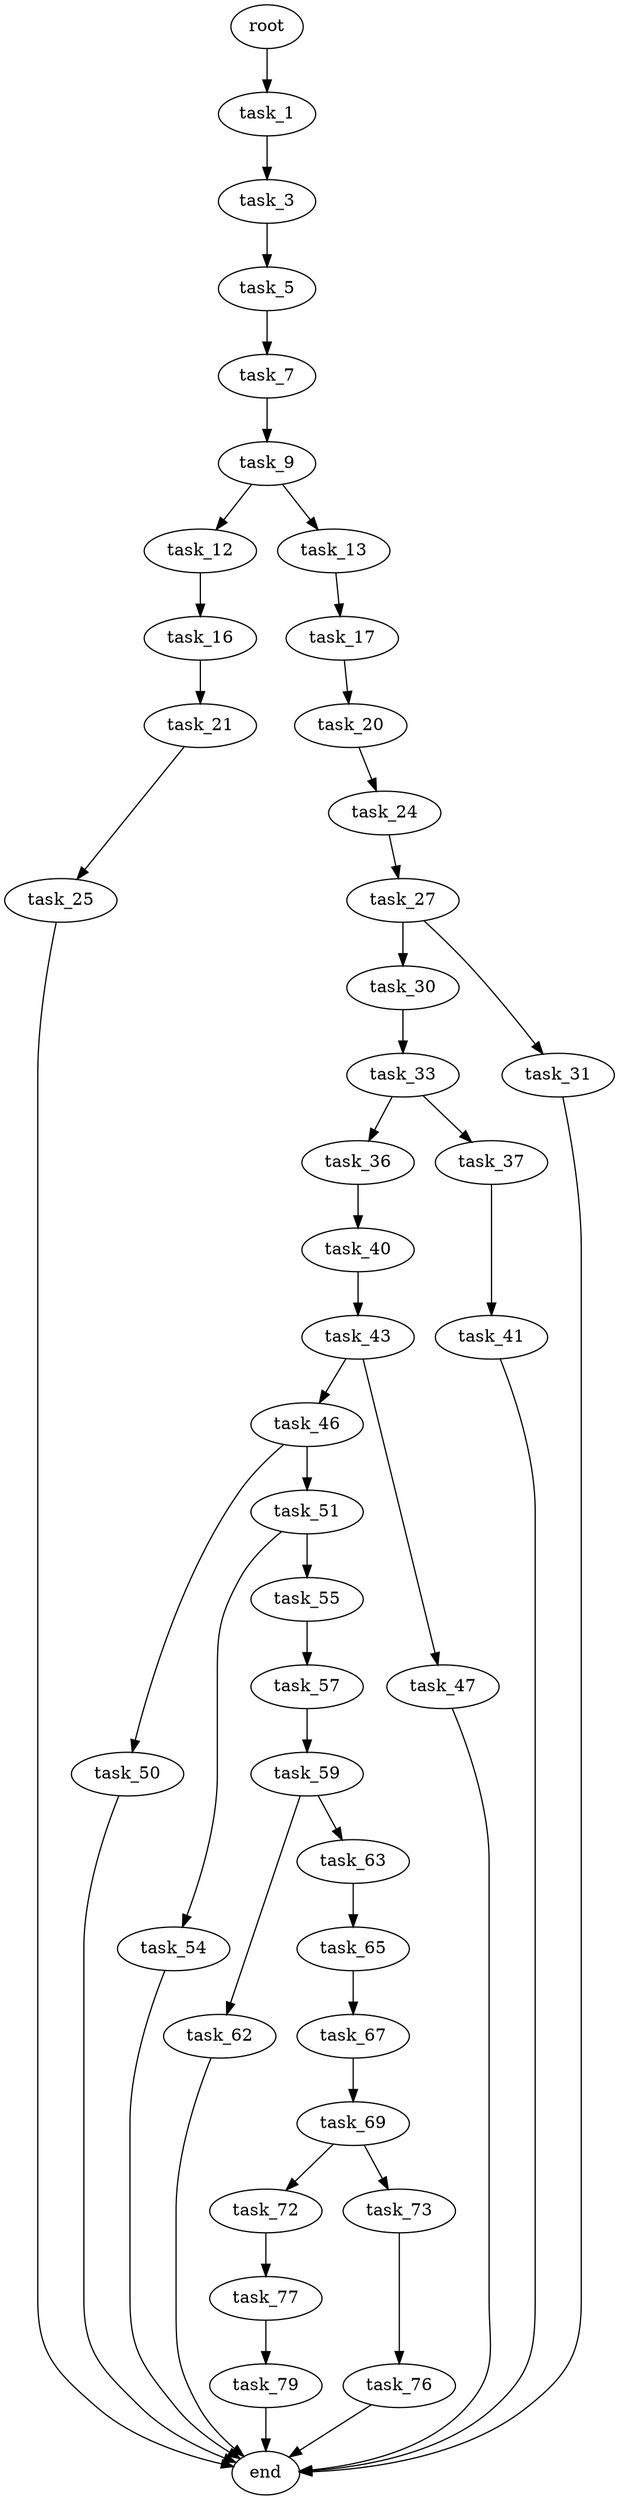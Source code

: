 digraph G {
  root [size="0.000000"];
  task_1 [size="182375151647.000000"];
  task_3 [size="19909897709.000000"];
  task_5 [size="85464947069.000000"];
  task_7 [size="8589934592.000000"];
  task_9 [size="113291738969.000000"];
  task_12 [size="42609909817.000000"];
  task_13 [size="23133670383.000000"];
  task_16 [size="1890969165.000000"];
  task_17 [size="48527415489.000000"];
  task_20 [size="20438153060.000000"];
  task_21 [size="13281927967.000000"];
  task_24 [size="134217728000.000000"];
  task_25 [size="24574404564.000000"];
  task_27 [size="134217728000.000000"];
  task_30 [size="45758517975.000000"];
  task_31 [size="17730968985.000000"];
  task_33 [size="24214141459.000000"];
  task_36 [size="2664062943.000000"];
  task_37 [size="818753657598.000000"];
  task_40 [size="1142422420.000000"];
  task_41 [size="68719476736.000000"];
  task_43 [size="368293445632.000000"];
  task_46 [size="750391116.000000"];
  task_47 [size="4870545704.000000"];
  task_50 [size="368293445632.000000"];
  task_51 [size="11717148232.000000"];
  task_54 [size="153111094957.000000"];
  task_55 [size="181104443904.000000"];
  task_57 [size="123665503662.000000"];
  task_59 [size="8589934592.000000"];
  task_62 [size="316958194221.000000"];
  task_63 [size="6719632879.000000"];
  task_65 [size="1723337038.000000"];
  task_67 [size="134217728000.000000"];
  task_69 [size="28991029248.000000"];
  task_72 [size="549755813888.000000"];
  task_73 [size="68719476736.000000"];
  task_76 [size="3351255588.000000"];
  task_77 [size="68719476736.000000"];
  task_79 [size="9798806012.000000"];
  end [size="0.000000"];

  root -> task_1 [size="1.000000"];
  task_1 -> task_3 [size="411041792.000000"];
  task_3 -> task_5 [size="536870912.000000"];
  task_5 -> task_7 [size="75497472.000000"];
  task_7 -> task_9 [size="33554432.000000"];
  task_9 -> task_12 [size="134217728.000000"];
  task_9 -> task_13 [size="134217728.000000"];
  task_12 -> task_16 [size="33554432.000000"];
  task_13 -> task_17 [size="679477248.000000"];
  task_16 -> task_21 [size="33554432.000000"];
  task_17 -> task_20 [size="134217728.000000"];
  task_20 -> task_24 [size="679477248.000000"];
  task_21 -> task_25 [size="536870912.000000"];
  task_24 -> task_27 [size="209715200.000000"];
  task_25 -> end [size="1.000000"];
  task_27 -> task_30 [size="209715200.000000"];
  task_27 -> task_31 [size="209715200.000000"];
  task_30 -> task_33 [size="33554432.000000"];
  task_31 -> end [size="1.000000"];
  task_33 -> task_36 [size="411041792.000000"];
  task_33 -> task_37 [size="411041792.000000"];
  task_36 -> task_40 [size="75497472.000000"];
  task_37 -> task_41 [size="679477248.000000"];
  task_40 -> task_43 [size="33554432.000000"];
  task_41 -> end [size="1.000000"];
  task_43 -> task_46 [size="411041792.000000"];
  task_43 -> task_47 [size="411041792.000000"];
  task_46 -> task_50 [size="33554432.000000"];
  task_46 -> task_51 [size="33554432.000000"];
  task_47 -> end [size="1.000000"];
  task_50 -> end [size="1.000000"];
  task_51 -> task_54 [size="301989888.000000"];
  task_51 -> task_55 [size="301989888.000000"];
  task_54 -> end [size="1.000000"];
  task_55 -> task_57 [size="411041792.000000"];
  task_57 -> task_59 [size="134217728.000000"];
  task_59 -> task_62 [size="33554432.000000"];
  task_59 -> task_63 [size="33554432.000000"];
  task_62 -> end [size="1.000000"];
  task_63 -> task_65 [size="134217728.000000"];
  task_65 -> task_67 [size="33554432.000000"];
  task_67 -> task_69 [size="209715200.000000"];
  task_69 -> task_72 [size="75497472.000000"];
  task_69 -> task_73 [size="75497472.000000"];
  task_72 -> task_77 [size="536870912.000000"];
  task_73 -> task_76 [size="134217728.000000"];
  task_76 -> end [size="1.000000"];
  task_77 -> task_79 [size="134217728.000000"];
  task_79 -> end [size="1.000000"];
}
